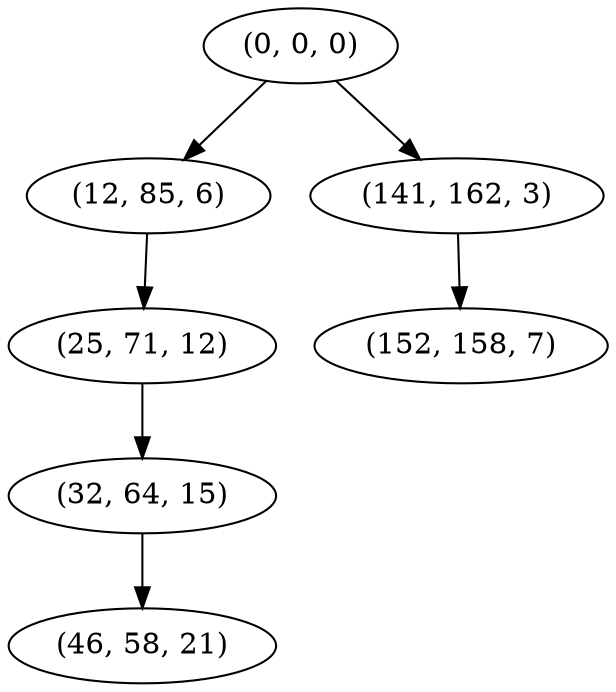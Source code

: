 digraph tree {
    "(0, 0, 0)";
    "(12, 85, 6)";
    "(25, 71, 12)";
    "(32, 64, 15)";
    "(46, 58, 21)";
    "(141, 162, 3)";
    "(152, 158, 7)";
    "(0, 0, 0)" -> "(12, 85, 6)";
    "(0, 0, 0)" -> "(141, 162, 3)";
    "(12, 85, 6)" -> "(25, 71, 12)";
    "(25, 71, 12)" -> "(32, 64, 15)";
    "(32, 64, 15)" -> "(46, 58, 21)";
    "(141, 162, 3)" -> "(152, 158, 7)";
}
